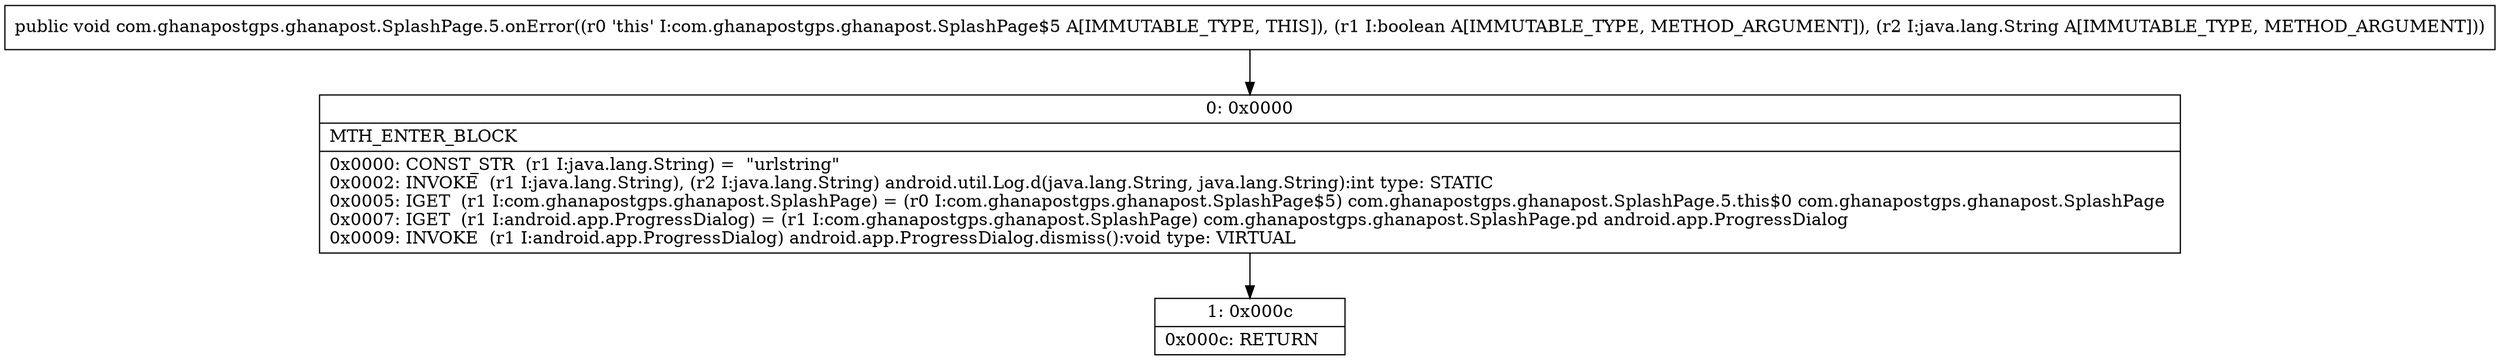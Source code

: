 digraph "CFG forcom.ghanapostgps.ghanapost.SplashPage.5.onError(ZLjava\/lang\/String;)V" {
Node_0 [shape=record,label="{0\:\ 0x0000|MTH_ENTER_BLOCK\l|0x0000: CONST_STR  (r1 I:java.lang.String) =  \"urlstring\" \l0x0002: INVOKE  (r1 I:java.lang.String), (r2 I:java.lang.String) android.util.Log.d(java.lang.String, java.lang.String):int type: STATIC \l0x0005: IGET  (r1 I:com.ghanapostgps.ghanapost.SplashPage) = (r0 I:com.ghanapostgps.ghanapost.SplashPage$5) com.ghanapostgps.ghanapost.SplashPage.5.this$0 com.ghanapostgps.ghanapost.SplashPage \l0x0007: IGET  (r1 I:android.app.ProgressDialog) = (r1 I:com.ghanapostgps.ghanapost.SplashPage) com.ghanapostgps.ghanapost.SplashPage.pd android.app.ProgressDialog \l0x0009: INVOKE  (r1 I:android.app.ProgressDialog) android.app.ProgressDialog.dismiss():void type: VIRTUAL \l}"];
Node_1 [shape=record,label="{1\:\ 0x000c|0x000c: RETURN   \l}"];
MethodNode[shape=record,label="{public void com.ghanapostgps.ghanapost.SplashPage.5.onError((r0 'this' I:com.ghanapostgps.ghanapost.SplashPage$5 A[IMMUTABLE_TYPE, THIS]), (r1 I:boolean A[IMMUTABLE_TYPE, METHOD_ARGUMENT]), (r2 I:java.lang.String A[IMMUTABLE_TYPE, METHOD_ARGUMENT])) }"];
MethodNode -> Node_0;
Node_0 -> Node_1;
}

